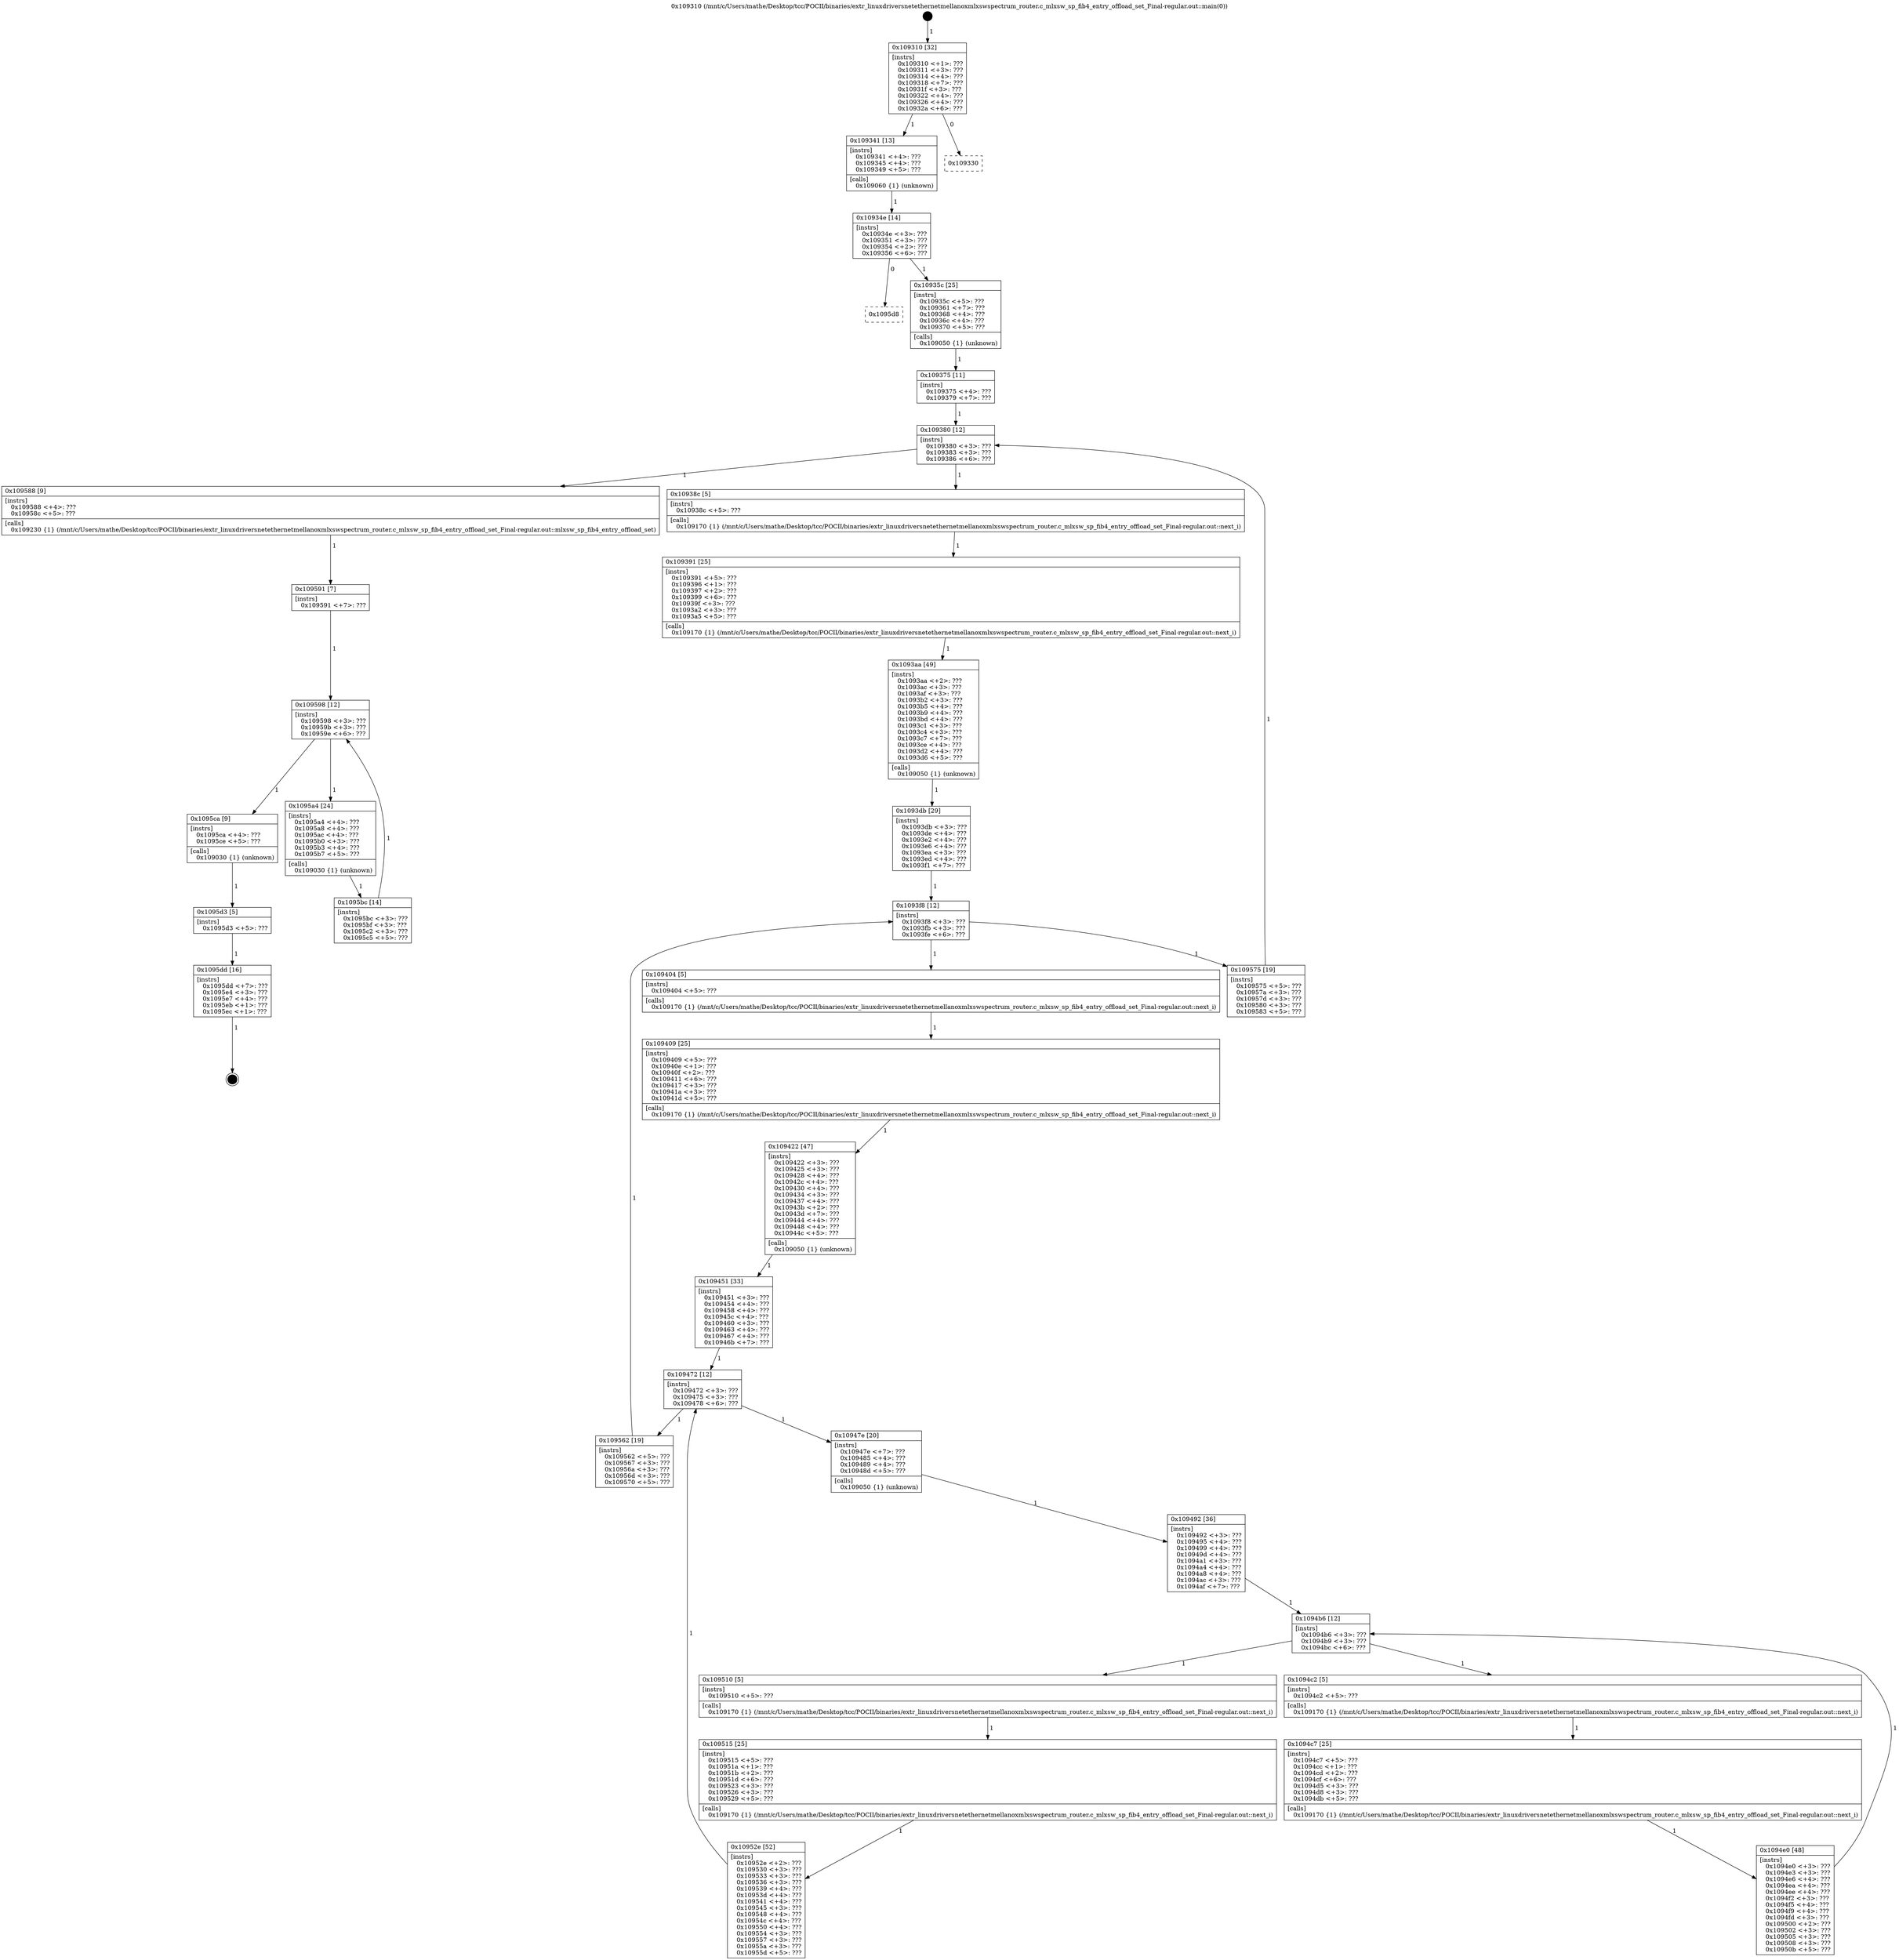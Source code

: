digraph "0x109310" {
  label = "0x109310 (/mnt/c/Users/mathe/Desktop/tcc/POCII/binaries/extr_linuxdriversnetethernetmellanoxmlxswspectrum_router.c_mlxsw_sp_fib4_entry_offload_set_Final-regular.out::main(0))"
  labelloc = "t"
  node[shape=record]

  Entry [label="",width=0.3,height=0.3,shape=circle,fillcolor=black,style=filled]
  "0x109310" [label="{
     0x109310 [32]\l
     | [instrs]\l
     &nbsp;&nbsp;0x109310 \<+1\>: ???\l
     &nbsp;&nbsp;0x109311 \<+3\>: ???\l
     &nbsp;&nbsp;0x109314 \<+4\>: ???\l
     &nbsp;&nbsp;0x109318 \<+7\>: ???\l
     &nbsp;&nbsp;0x10931f \<+3\>: ???\l
     &nbsp;&nbsp;0x109322 \<+4\>: ???\l
     &nbsp;&nbsp;0x109326 \<+4\>: ???\l
     &nbsp;&nbsp;0x10932a \<+6\>: ???\l
  }"]
  "0x109341" [label="{
     0x109341 [13]\l
     | [instrs]\l
     &nbsp;&nbsp;0x109341 \<+4\>: ???\l
     &nbsp;&nbsp;0x109345 \<+4\>: ???\l
     &nbsp;&nbsp;0x109349 \<+5\>: ???\l
     | [calls]\l
     &nbsp;&nbsp;0x109060 \{1\} (unknown)\l
  }"]
  "0x109330" [label="{
     0x109330\l
  }", style=dashed]
  "0x10934e" [label="{
     0x10934e [14]\l
     | [instrs]\l
     &nbsp;&nbsp;0x10934e \<+3\>: ???\l
     &nbsp;&nbsp;0x109351 \<+3\>: ???\l
     &nbsp;&nbsp;0x109354 \<+2\>: ???\l
     &nbsp;&nbsp;0x109356 \<+6\>: ???\l
  }"]
  "0x1095d8" [label="{
     0x1095d8\l
  }", style=dashed]
  "0x10935c" [label="{
     0x10935c [25]\l
     | [instrs]\l
     &nbsp;&nbsp;0x10935c \<+5\>: ???\l
     &nbsp;&nbsp;0x109361 \<+7\>: ???\l
     &nbsp;&nbsp;0x109368 \<+4\>: ???\l
     &nbsp;&nbsp;0x10936c \<+4\>: ???\l
     &nbsp;&nbsp;0x109370 \<+5\>: ???\l
     | [calls]\l
     &nbsp;&nbsp;0x109050 \{1\} (unknown)\l
  }"]
  Exit [label="",width=0.3,height=0.3,shape=circle,fillcolor=black,style=filled,peripheries=2]
  "0x109380" [label="{
     0x109380 [12]\l
     | [instrs]\l
     &nbsp;&nbsp;0x109380 \<+3\>: ???\l
     &nbsp;&nbsp;0x109383 \<+3\>: ???\l
     &nbsp;&nbsp;0x109386 \<+6\>: ???\l
  }"]
  "0x109588" [label="{
     0x109588 [9]\l
     | [instrs]\l
     &nbsp;&nbsp;0x109588 \<+4\>: ???\l
     &nbsp;&nbsp;0x10958c \<+5\>: ???\l
     | [calls]\l
     &nbsp;&nbsp;0x109230 \{1\} (/mnt/c/Users/mathe/Desktop/tcc/POCII/binaries/extr_linuxdriversnetethernetmellanoxmlxswspectrum_router.c_mlxsw_sp_fib4_entry_offload_set_Final-regular.out::mlxsw_sp_fib4_entry_offload_set)\l
  }"]
  "0x10938c" [label="{
     0x10938c [5]\l
     | [instrs]\l
     &nbsp;&nbsp;0x10938c \<+5\>: ???\l
     | [calls]\l
     &nbsp;&nbsp;0x109170 \{1\} (/mnt/c/Users/mathe/Desktop/tcc/POCII/binaries/extr_linuxdriversnetethernetmellanoxmlxswspectrum_router.c_mlxsw_sp_fib4_entry_offload_set_Final-regular.out::next_i)\l
  }"]
  "0x109391" [label="{
     0x109391 [25]\l
     | [instrs]\l
     &nbsp;&nbsp;0x109391 \<+5\>: ???\l
     &nbsp;&nbsp;0x109396 \<+1\>: ???\l
     &nbsp;&nbsp;0x109397 \<+2\>: ???\l
     &nbsp;&nbsp;0x109399 \<+6\>: ???\l
     &nbsp;&nbsp;0x10939f \<+3\>: ???\l
     &nbsp;&nbsp;0x1093a2 \<+3\>: ???\l
     &nbsp;&nbsp;0x1093a5 \<+5\>: ???\l
     | [calls]\l
     &nbsp;&nbsp;0x109170 \{1\} (/mnt/c/Users/mathe/Desktop/tcc/POCII/binaries/extr_linuxdriversnetethernetmellanoxmlxswspectrum_router.c_mlxsw_sp_fib4_entry_offload_set_Final-regular.out::next_i)\l
  }"]
  "0x1093aa" [label="{
     0x1093aa [49]\l
     | [instrs]\l
     &nbsp;&nbsp;0x1093aa \<+2\>: ???\l
     &nbsp;&nbsp;0x1093ac \<+3\>: ???\l
     &nbsp;&nbsp;0x1093af \<+3\>: ???\l
     &nbsp;&nbsp;0x1093b2 \<+3\>: ???\l
     &nbsp;&nbsp;0x1093b5 \<+4\>: ???\l
     &nbsp;&nbsp;0x1093b9 \<+4\>: ???\l
     &nbsp;&nbsp;0x1093bd \<+4\>: ???\l
     &nbsp;&nbsp;0x1093c1 \<+3\>: ???\l
     &nbsp;&nbsp;0x1093c4 \<+3\>: ???\l
     &nbsp;&nbsp;0x1093c7 \<+7\>: ???\l
     &nbsp;&nbsp;0x1093ce \<+4\>: ???\l
     &nbsp;&nbsp;0x1093d2 \<+4\>: ???\l
     &nbsp;&nbsp;0x1093d6 \<+5\>: ???\l
     | [calls]\l
     &nbsp;&nbsp;0x109050 \{1\} (unknown)\l
  }"]
  "0x1093f8" [label="{
     0x1093f8 [12]\l
     | [instrs]\l
     &nbsp;&nbsp;0x1093f8 \<+3\>: ???\l
     &nbsp;&nbsp;0x1093fb \<+3\>: ???\l
     &nbsp;&nbsp;0x1093fe \<+6\>: ???\l
  }"]
  "0x109575" [label="{
     0x109575 [19]\l
     | [instrs]\l
     &nbsp;&nbsp;0x109575 \<+5\>: ???\l
     &nbsp;&nbsp;0x10957a \<+3\>: ???\l
     &nbsp;&nbsp;0x10957d \<+3\>: ???\l
     &nbsp;&nbsp;0x109580 \<+3\>: ???\l
     &nbsp;&nbsp;0x109583 \<+5\>: ???\l
  }"]
  "0x109404" [label="{
     0x109404 [5]\l
     | [instrs]\l
     &nbsp;&nbsp;0x109404 \<+5\>: ???\l
     | [calls]\l
     &nbsp;&nbsp;0x109170 \{1\} (/mnt/c/Users/mathe/Desktop/tcc/POCII/binaries/extr_linuxdriversnetethernetmellanoxmlxswspectrum_router.c_mlxsw_sp_fib4_entry_offload_set_Final-regular.out::next_i)\l
  }"]
  "0x109409" [label="{
     0x109409 [25]\l
     | [instrs]\l
     &nbsp;&nbsp;0x109409 \<+5\>: ???\l
     &nbsp;&nbsp;0x10940e \<+1\>: ???\l
     &nbsp;&nbsp;0x10940f \<+2\>: ???\l
     &nbsp;&nbsp;0x109411 \<+6\>: ???\l
     &nbsp;&nbsp;0x109417 \<+3\>: ???\l
     &nbsp;&nbsp;0x10941a \<+3\>: ???\l
     &nbsp;&nbsp;0x10941d \<+5\>: ???\l
     | [calls]\l
     &nbsp;&nbsp;0x109170 \{1\} (/mnt/c/Users/mathe/Desktop/tcc/POCII/binaries/extr_linuxdriversnetethernetmellanoxmlxswspectrum_router.c_mlxsw_sp_fib4_entry_offload_set_Final-regular.out::next_i)\l
  }"]
  "0x109422" [label="{
     0x109422 [47]\l
     | [instrs]\l
     &nbsp;&nbsp;0x109422 \<+3\>: ???\l
     &nbsp;&nbsp;0x109425 \<+3\>: ???\l
     &nbsp;&nbsp;0x109428 \<+4\>: ???\l
     &nbsp;&nbsp;0x10942c \<+4\>: ???\l
     &nbsp;&nbsp;0x109430 \<+4\>: ???\l
     &nbsp;&nbsp;0x109434 \<+3\>: ???\l
     &nbsp;&nbsp;0x109437 \<+4\>: ???\l
     &nbsp;&nbsp;0x10943b \<+2\>: ???\l
     &nbsp;&nbsp;0x10943d \<+7\>: ???\l
     &nbsp;&nbsp;0x109444 \<+4\>: ???\l
     &nbsp;&nbsp;0x109448 \<+4\>: ???\l
     &nbsp;&nbsp;0x10944c \<+5\>: ???\l
     | [calls]\l
     &nbsp;&nbsp;0x109050 \{1\} (unknown)\l
  }"]
  "0x109472" [label="{
     0x109472 [12]\l
     | [instrs]\l
     &nbsp;&nbsp;0x109472 \<+3\>: ???\l
     &nbsp;&nbsp;0x109475 \<+3\>: ???\l
     &nbsp;&nbsp;0x109478 \<+6\>: ???\l
  }"]
  "0x109562" [label="{
     0x109562 [19]\l
     | [instrs]\l
     &nbsp;&nbsp;0x109562 \<+5\>: ???\l
     &nbsp;&nbsp;0x109567 \<+3\>: ???\l
     &nbsp;&nbsp;0x10956a \<+3\>: ???\l
     &nbsp;&nbsp;0x10956d \<+3\>: ???\l
     &nbsp;&nbsp;0x109570 \<+5\>: ???\l
  }"]
  "0x10947e" [label="{
     0x10947e [20]\l
     | [instrs]\l
     &nbsp;&nbsp;0x10947e \<+7\>: ???\l
     &nbsp;&nbsp;0x109485 \<+4\>: ???\l
     &nbsp;&nbsp;0x109489 \<+4\>: ???\l
     &nbsp;&nbsp;0x10948d \<+5\>: ???\l
     | [calls]\l
     &nbsp;&nbsp;0x109050 \{1\} (unknown)\l
  }"]
  "0x1094b6" [label="{
     0x1094b6 [12]\l
     | [instrs]\l
     &nbsp;&nbsp;0x1094b6 \<+3\>: ???\l
     &nbsp;&nbsp;0x1094b9 \<+3\>: ???\l
     &nbsp;&nbsp;0x1094bc \<+6\>: ???\l
  }"]
  "0x109510" [label="{
     0x109510 [5]\l
     | [instrs]\l
     &nbsp;&nbsp;0x109510 \<+5\>: ???\l
     | [calls]\l
     &nbsp;&nbsp;0x109170 \{1\} (/mnt/c/Users/mathe/Desktop/tcc/POCII/binaries/extr_linuxdriversnetethernetmellanoxmlxswspectrum_router.c_mlxsw_sp_fib4_entry_offload_set_Final-regular.out::next_i)\l
  }"]
  "0x1094c2" [label="{
     0x1094c2 [5]\l
     | [instrs]\l
     &nbsp;&nbsp;0x1094c2 \<+5\>: ???\l
     | [calls]\l
     &nbsp;&nbsp;0x109170 \{1\} (/mnt/c/Users/mathe/Desktop/tcc/POCII/binaries/extr_linuxdriversnetethernetmellanoxmlxswspectrum_router.c_mlxsw_sp_fib4_entry_offload_set_Final-regular.out::next_i)\l
  }"]
  "0x1094c7" [label="{
     0x1094c7 [25]\l
     | [instrs]\l
     &nbsp;&nbsp;0x1094c7 \<+5\>: ???\l
     &nbsp;&nbsp;0x1094cc \<+1\>: ???\l
     &nbsp;&nbsp;0x1094cd \<+2\>: ???\l
     &nbsp;&nbsp;0x1094cf \<+6\>: ???\l
     &nbsp;&nbsp;0x1094d5 \<+3\>: ???\l
     &nbsp;&nbsp;0x1094d8 \<+3\>: ???\l
     &nbsp;&nbsp;0x1094db \<+5\>: ???\l
     | [calls]\l
     &nbsp;&nbsp;0x109170 \{1\} (/mnt/c/Users/mathe/Desktop/tcc/POCII/binaries/extr_linuxdriversnetethernetmellanoxmlxswspectrum_router.c_mlxsw_sp_fib4_entry_offload_set_Final-regular.out::next_i)\l
  }"]
  "0x1094e0" [label="{
     0x1094e0 [48]\l
     | [instrs]\l
     &nbsp;&nbsp;0x1094e0 \<+3\>: ???\l
     &nbsp;&nbsp;0x1094e3 \<+3\>: ???\l
     &nbsp;&nbsp;0x1094e6 \<+4\>: ???\l
     &nbsp;&nbsp;0x1094ea \<+4\>: ???\l
     &nbsp;&nbsp;0x1094ee \<+4\>: ???\l
     &nbsp;&nbsp;0x1094f2 \<+3\>: ???\l
     &nbsp;&nbsp;0x1094f5 \<+4\>: ???\l
     &nbsp;&nbsp;0x1094f9 \<+4\>: ???\l
     &nbsp;&nbsp;0x1094fd \<+3\>: ???\l
     &nbsp;&nbsp;0x109500 \<+2\>: ???\l
     &nbsp;&nbsp;0x109502 \<+3\>: ???\l
     &nbsp;&nbsp;0x109505 \<+3\>: ???\l
     &nbsp;&nbsp;0x109508 \<+3\>: ???\l
     &nbsp;&nbsp;0x10950b \<+5\>: ???\l
  }"]
  "0x109492" [label="{
     0x109492 [36]\l
     | [instrs]\l
     &nbsp;&nbsp;0x109492 \<+3\>: ???\l
     &nbsp;&nbsp;0x109495 \<+4\>: ???\l
     &nbsp;&nbsp;0x109499 \<+4\>: ???\l
     &nbsp;&nbsp;0x10949d \<+4\>: ???\l
     &nbsp;&nbsp;0x1094a1 \<+3\>: ???\l
     &nbsp;&nbsp;0x1094a4 \<+4\>: ???\l
     &nbsp;&nbsp;0x1094a8 \<+4\>: ???\l
     &nbsp;&nbsp;0x1094ac \<+3\>: ???\l
     &nbsp;&nbsp;0x1094af \<+7\>: ???\l
  }"]
  "0x109515" [label="{
     0x109515 [25]\l
     | [instrs]\l
     &nbsp;&nbsp;0x109515 \<+5\>: ???\l
     &nbsp;&nbsp;0x10951a \<+1\>: ???\l
     &nbsp;&nbsp;0x10951b \<+2\>: ???\l
     &nbsp;&nbsp;0x10951d \<+6\>: ???\l
     &nbsp;&nbsp;0x109523 \<+3\>: ???\l
     &nbsp;&nbsp;0x109526 \<+3\>: ???\l
     &nbsp;&nbsp;0x109529 \<+5\>: ???\l
     | [calls]\l
     &nbsp;&nbsp;0x109170 \{1\} (/mnt/c/Users/mathe/Desktop/tcc/POCII/binaries/extr_linuxdriversnetethernetmellanoxmlxswspectrum_router.c_mlxsw_sp_fib4_entry_offload_set_Final-regular.out::next_i)\l
  }"]
  "0x10952e" [label="{
     0x10952e [52]\l
     | [instrs]\l
     &nbsp;&nbsp;0x10952e \<+2\>: ???\l
     &nbsp;&nbsp;0x109530 \<+3\>: ???\l
     &nbsp;&nbsp;0x109533 \<+3\>: ???\l
     &nbsp;&nbsp;0x109536 \<+3\>: ???\l
     &nbsp;&nbsp;0x109539 \<+4\>: ???\l
     &nbsp;&nbsp;0x10953d \<+4\>: ???\l
     &nbsp;&nbsp;0x109541 \<+4\>: ???\l
     &nbsp;&nbsp;0x109545 \<+3\>: ???\l
     &nbsp;&nbsp;0x109548 \<+4\>: ???\l
     &nbsp;&nbsp;0x10954c \<+4\>: ???\l
     &nbsp;&nbsp;0x109550 \<+4\>: ???\l
     &nbsp;&nbsp;0x109554 \<+3\>: ???\l
     &nbsp;&nbsp;0x109557 \<+3\>: ???\l
     &nbsp;&nbsp;0x10955a \<+3\>: ???\l
     &nbsp;&nbsp;0x10955d \<+5\>: ???\l
  }"]
  "0x109451" [label="{
     0x109451 [33]\l
     | [instrs]\l
     &nbsp;&nbsp;0x109451 \<+3\>: ???\l
     &nbsp;&nbsp;0x109454 \<+4\>: ???\l
     &nbsp;&nbsp;0x109458 \<+4\>: ???\l
     &nbsp;&nbsp;0x10945c \<+4\>: ???\l
     &nbsp;&nbsp;0x109460 \<+3\>: ???\l
     &nbsp;&nbsp;0x109463 \<+4\>: ???\l
     &nbsp;&nbsp;0x109467 \<+4\>: ???\l
     &nbsp;&nbsp;0x10946b \<+7\>: ???\l
  }"]
  "0x1095dd" [label="{
     0x1095dd [16]\l
     | [instrs]\l
     &nbsp;&nbsp;0x1095dd \<+7\>: ???\l
     &nbsp;&nbsp;0x1095e4 \<+3\>: ???\l
     &nbsp;&nbsp;0x1095e7 \<+4\>: ???\l
     &nbsp;&nbsp;0x1095eb \<+1\>: ???\l
     &nbsp;&nbsp;0x1095ec \<+1\>: ???\l
  }"]
  "0x1093db" [label="{
     0x1093db [29]\l
     | [instrs]\l
     &nbsp;&nbsp;0x1093db \<+3\>: ???\l
     &nbsp;&nbsp;0x1093de \<+4\>: ???\l
     &nbsp;&nbsp;0x1093e2 \<+4\>: ???\l
     &nbsp;&nbsp;0x1093e6 \<+4\>: ???\l
     &nbsp;&nbsp;0x1093ea \<+3\>: ???\l
     &nbsp;&nbsp;0x1093ed \<+4\>: ???\l
     &nbsp;&nbsp;0x1093f1 \<+7\>: ???\l
  }"]
  "0x1095d3" [label="{
     0x1095d3 [5]\l
     | [instrs]\l
     &nbsp;&nbsp;0x1095d3 \<+5\>: ???\l
  }"]
  "0x109375" [label="{
     0x109375 [11]\l
     | [instrs]\l
     &nbsp;&nbsp;0x109375 \<+4\>: ???\l
     &nbsp;&nbsp;0x109379 \<+7\>: ???\l
  }"]
  "0x109598" [label="{
     0x109598 [12]\l
     | [instrs]\l
     &nbsp;&nbsp;0x109598 \<+3\>: ???\l
     &nbsp;&nbsp;0x10959b \<+3\>: ???\l
     &nbsp;&nbsp;0x10959e \<+6\>: ???\l
  }"]
  "0x1095ca" [label="{
     0x1095ca [9]\l
     | [instrs]\l
     &nbsp;&nbsp;0x1095ca \<+4\>: ???\l
     &nbsp;&nbsp;0x1095ce \<+5\>: ???\l
     | [calls]\l
     &nbsp;&nbsp;0x109030 \{1\} (unknown)\l
  }"]
  "0x1095a4" [label="{
     0x1095a4 [24]\l
     | [instrs]\l
     &nbsp;&nbsp;0x1095a4 \<+4\>: ???\l
     &nbsp;&nbsp;0x1095a8 \<+4\>: ???\l
     &nbsp;&nbsp;0x1095ac \<+4\>: ???\l
     &nbsp;&nbsp;0x1095b0 \<+3\>: ???\l
     &nbsp;&nbsp;0x1095b3 \<+4\>: ???\l
     &nbsp;&nbsp;0x1095b7 \<+5\>: ???\l
     | [calls]\l
     &nbsp;&nbsp;0x109030 \{1\} (unknown)\l
  }"]
  "0x1095bc" [label="{
     0x1095bc [14]\l
     | [instrs]\l
     &nbsp;&nbsp;0x1095bc \<+3\>: ???\l
     &nbsp;&nbsp;0x1095bf \<+3\>: ???\l
     &nbsp;&nbsp;0x1095c2 \<+3\>: ???\l
     &nbsp;&nbsp;0x1095c5 \<+5\>: ???\l
  }"]
  "0x109591" [label="{
     0x109591 [7]\l
     | [instrs]\l
     &nbsp;&nbsp;0x109591 \<+7\>: ???\l
  }"]
  Entry -> "0x109310" [label=" 1"]
  "0x109310" -> "0x109341" [label=" 1"]
  "0x109310" -> "0x109330" [label=" 0"]
  "0x109341" -> "0x10934e" [label=" 1"]
  "0x10934e" -> "0x1095d8" [label=" 0"]
  "0x10934e" -> "0x10935c" [label=" 1"]
  "0x1095dd" -> Exit [label=" 1"]
  "0x10935c" -> "0x109375" [label=" 1"]
  "0x109380" -> "0x109588" [label=" 1"]
  "0x109380" -> "0x10938c" [label=" 1"]
  "0x10938c" -> "0x109391" [label=" 1"]
  "0x109391" -> "0x1093aa" [label=" 1"]
  "0x1093aa" -> "0x1093db" [label=" 1"]
  "0x1093f8" -> "0x109575" [label=" 1"]
  "0x1093f8" -> "0x109404" [label=" 1"]
  "0x109404" -> "0x109409" [label=" 1"]
  "0x109409" -> "0x109422" [label=" 1"]
  "0x109422" -> "0x109451" [label=" 1"]
  "0x109472" -> "0x109562" [label=" 1"]
  "0x109472" -> "0x10947e" [label=" 1"]
  "0x10947e" -> "0x109492" [label=" 1"]
  "0x1094b6" -> "0x109510" [label=" 1"]
  "0x1094b6" -> "0x1094c2" [label=" 1"]
  "0x1094c2" -> "0x1094c7" [label=" 1"]
  "0x1094c7" -> "0x1094e0" [label=" 1"]
  "0x109492" -> "0x1094b6" [label=" 1"]
  "0x1094e0" -> "0x1094b6" [label=" 1"]
  "0x109510" -> "0x109515" [label=" 1"]
  "0x109515" -> "0x10952e" [label=" 1"]
  "0x109451" -> "0x109472" [label=" 1"]
  "0x10952e" -> "0x109472" [label=" 1"]
  "0x1095d3" -> "0x1095dd" [label=" 1"]
  "0x1093db" -> "0x1093f8" [label=" 1"]
  "0x109562" -> "0x1093f8" [label=" 1"]
  "0x1095ca" -> "0x1095d3" [label=" 1"]
  "0x109375" -> "0x109380" [label=" 1"]
  "0x109575" -> "0x109380" [label=" 1"]
  "0x109588" -> "0x109591" [label=" 1"]
  "0x109598" -> "0x1095ca" [label=" 1"]
  "0x109598" -> "0x1095a4" [label=" 1"]
  "0x1095a4" -> "0x1095bc" [label=" 1"]
  "0x109591" -> "0x109598" [label=" 1"]
  "0x1095bc" -> "0x109598" [label=" 1"]
}
